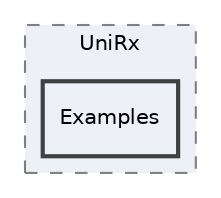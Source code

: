 digraph "Editor/UniRx/Examples"
{
 // LATEX_PDF_SIZE
  edge [fontname="Helvetica",fontsize="10",labelfontname="Helvetica",labelfontsize="10"];
  node [fontname="Helvetica",fontsize="10",shape=record];
  compound=true
  subgraph clusterdir_e0d523a815145225f91bb175fb604c23 {
    graph [ bgcolor="#edf0f7", pencolor="grey50", style="filled,dashed,", label="UniRx", fontname="Helvetica", fontsize="10", URL="dir_e0d523a815145225f91bb175fb604c23.html"]
  dir_415162c6b7c3a052fdedfd1acbb3b1bb [shape=box, label="Examples", style="filled,bold,", fillcolor="#edf0f7", color="grey25", URL="dir_415162c6b7c3a052fdedfd1acbb3b1bb.html"];
  }
}
